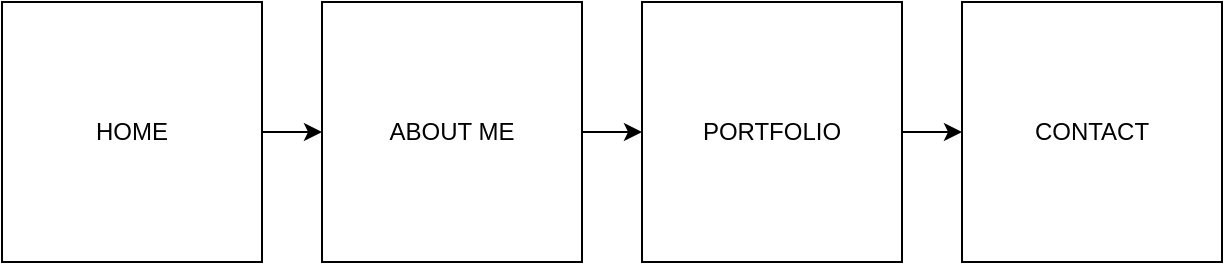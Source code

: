 <mxfile>
    <diagram id="fwnqeGc5mcoJSfCHdPgc" name="Página-1">
        <mxGraphModel dx="1374" dy="610" grid="1" gridSize="10" guides="1" tooltips="1" connect="1" arrows="1" fold="1" page="1" pageScale="1" pageWidth="827" pageHeight="1169" math="0" shadow="0">
            <root>
                <mxCell id="0"/>
                <mxCell id="1" parent="0"/>
                <mxCell id="6" style="edgeStyle=orthogonalEdgeStyle;rounded=0;orthogonalLoop=1;jettySize=auto;html=1;exitX=1;exitY=0.5;exitDx=0;exitDy=0;entryX=0;entryY=0.5;entryDx=0;entryDy=0;" edge="1" parent="1" source="2" target="3">
                    <mxGeometry relative="1" as="geometry"/>
                </mxCell>
                <mxCell id="2" value="HOME" style="whiteSpace=wrap;html=1;aspect=fixed;" vertex="1" parent="1">
                    <mxGeometry x="40" y="80" width="130" height="130" as="geometry"/>
                </mxCell>
                <mxCell id="7" style="edgeStyle=orthogonalEdgeStyle;rounded=0;orthogonalLoop=1;jettySize=auto;html=1;exitX=1;exitY=0.5;exitDx=0;exitDy=0;" edge="1" parent="1" source="3" target="4">
                    <mxGeometry relative="1" as="geometry"/>
                </mxCell>
                <mxCell id="3" value="ABOUT ME" style="whiteSpace=wrap;html=1;aspect=fixed;" vertex="1" parent="1">
                    <mxGeometry x="200" y="80" width="130" height="130" as="geometry"/>
                </mxCell>
                <mxCell id="10" style="edgeStyle=orthogonalEdgeStyle;rounded=0;orthogonalLoop=1;jettySize=auto;html=1;exitX=1;exitY=0.5;exitDx=0;exitDy=0;entryX=0;entryY=0.5;entryDx=0;entryDy=0;" edge="1" parent="1" source="4" target="9">
                    <mxGeometry relative="1" as="geometry"/>
                </mxCell>
                <mxCell id="4" value="PORTFOLIO" style="whiteSpace=wrap;html=1;aspect=fixed;" vertex="1" parent="1">
                    <mxGeometry x="360" y="80" width="130" height="130" as="geometry"/>
                </mxCell>
                <mxCell id="9" value="CONTACT" style="whiteSpace=wrap;html=1;aspect=fixed;" vertex="1" parent="1">
                    <mxGeometry x="520" y="80" width="130" height="130" as="geometry"/>
                </mxCell>
            </root>
        </mxGraphModel>
    </diagram>
</mxfile>